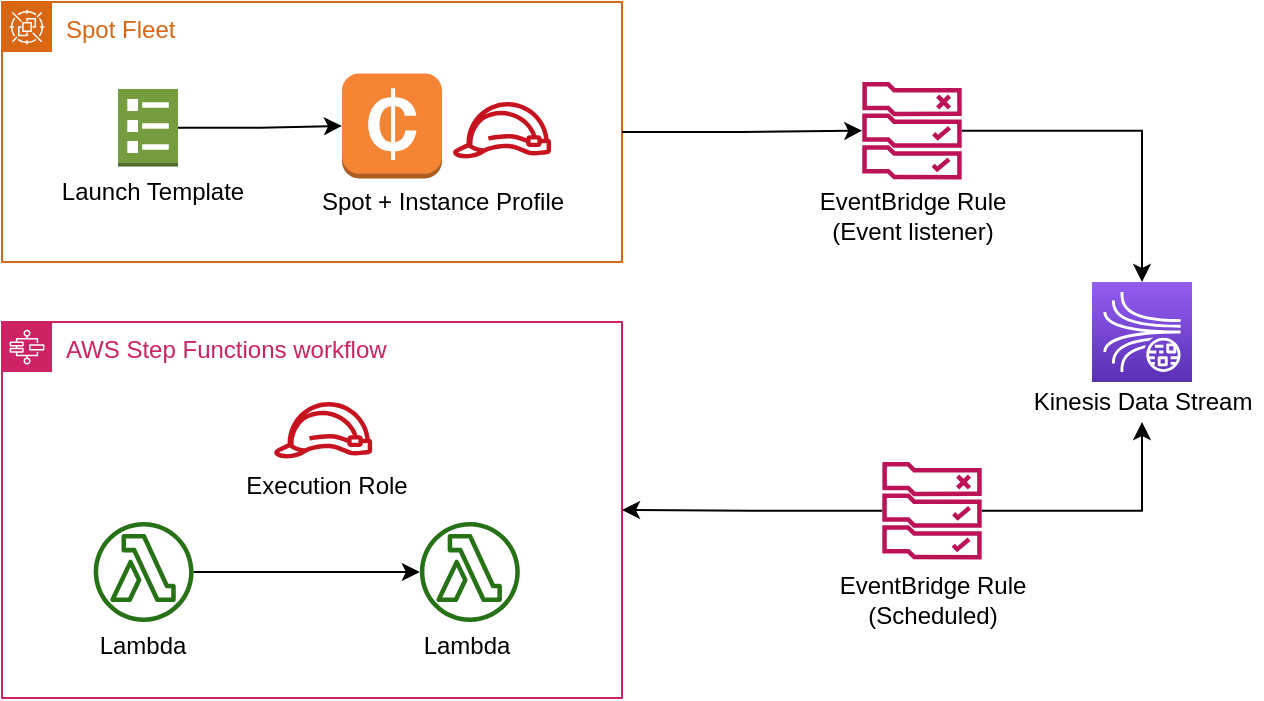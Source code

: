 <mxfile version="14.1.8" type="device"><diagram id="VrJSyCtyyk0UYBWMlAai" name="Page-1"><mxGraphModel dx="1086" dy="806" grid="1" gridSize="10" guides="1" tooltips="1" connect="1" arrows="1" fold="1" page="1" pageScale="1" pageWidth="850" pageHeight="1100" math="0" shadow="0"><root><mxCell id="0"/><mxCell id="1" parent="0"/><mxCell id="fhlUTt_fOkufzKBGb0Ku-1" value="Spot Fleet" style="points=[[0,0],[0.25,0],[0.5,0],[0.75,0],[1,0],[1,0.25],[1,0.5],[1,0.75],[1,1],[0.75,1],[0.5,1],[0.25,1],[0,1],[0,0.75],[0,0.5],[0,0.25]];outlineConnect=0;gradientColor=none;html=1;whiteSpace=wrap;fontSize=12;fontStyle=0;shape=mxgraph.aws4.group;grIcon=mxgraph.aws4.group_spot_fleet;strokeColor=#D86613;fillColor=none;verticalAlign=top;align=left;spacingLeft=30;fontColor=#D86613;dashed=0;" vertex="1" parent="1"><mxGeometry x="110" y="376" width="310" height="130" as="geometry"/></mxCell><mxCell id="fhlUTt_fOkufzKBGb0Ku-13" value="" style="group" vertex="1" connectable="0" parent="1"><mxGeometry x="260.0" y="411.71" width="140" height="74.29" as="geometry"/></mxCell><mxCell id="fhlUTt_fOkufzKBGb0Ku-10" value="&lt;div&gt;&lt;span&gt;Spot + Instance Profile&lt;/span&gt;&lt;/div&gt;" style="text;html=1;resizable=0;autosize=1;align=center;verticalAlign=middle;points=[];fillColor=none;strokeColor=none;rounded=0;" vertex="1" parent="fhlUTt_fOkufzKBGb0Ku-13"><mxGeometry y="54.29" width="140" height="20" as="geometry"/></mxCell><mxCell id="fhlUTt_fOkufzKBGb0Ku-2" value="" style="outlineConnect=0;dashed=0;verticalLabelPosition=bottom;verticalAlign=top;align=center;html=1;shape=mxgraph.aws3.spot_instance;fillColor=#F58534;gradientColor=none;aspect=fixed;" vertex="1" parent="fhlUTt_fOkufzKBGb0Ku-13"><mxGeometry x="20.0" width="50" height="52.5" as="geometry"/></mxCell><mxCell id="fhlUTt_fOkufzKBGb0Ku-8" value="" style="outlineConnect=0;fontColor=#232F3E;gradientColor=none;fillColor=#C7131F;strokeColor=none;dashed=0;verticalLabelPosition=bottom;verticalAlign=top;align=center;html=1;fontSize=12;fontStyle=0;aspect=fixed;pointerEvents=1;shape=mxgraph.aws4.role;" vertex="1" parent="fhlUTt_fOkufzKBGb0Ku-13"><mxGeometry x="75.0" y="14.29" width="50" height="28.21" as="geometry"/></mxCell><mxCell id="fhlUTt_fOkufzKBGb0Ku-17" value="" style="group" vertex="1" connectable="0" parent="1"><mxGeometry x="620" y="516" width="120" height="70" as="geometry"/></mxCell><mxCell id="fhlUTt_fOkufzKBGb0Ku-4" value="" style="outlineConnect=0;fontColor=#232F3E;gradientColor=#945DF2;gradientDirection=north;fillColor=#5A30B5;strokeColor=#ffffff;dashed=0;verticalLabelPosition=bottom;verticalAlign=top;align=center;html=1;fontSize=12;fontStyle=0;aspect=fixed;shape=mxgraph.aws4.resourceIcon;resIcon=mxgraph.aws4.kinesis_data_streams;" vertex="1" parent="fhlUTt_fOkufzKBGb0Ku-17"><mxGeometry x="35" width="50" height="50" as="geometry"/></mxCell><mxCell id="fhlUTt_fOkufzKBGb0Ku-14" value="Kinesis Data Stream" style="text;html=1;align=center;verticalAlign=middle;resizable=0;points=[];autosize=1;" vertex="1" parent="fhlUTt_fOkufzKBGb0Ku-17"><mxGeometry y="50" width="120" height="20" as="geometry"/></mxCell><mxCell id="fhlUTt_fOkufzKBGb0Ku-18" style="edgeStyle=orthogonalEdgeStyle;rounded=0;orthogonalLoop=1;jettySize=auto;html=1;" edge="1" parent="1" source="fhlUTt_fOkufzKBGb0Ku-1" target="fhlUTt_fOkufzKBGb0Ku-5"><mxGeometry relative="1" as="geometry"/></mxCell><mxCell id="fhlUTt_fOkufzKBGb0Ku-42" value="" style="group" vertex="1" connectable="0" parent="1"><mxGeometry x="130" y="419.5" width="110" height="61.5" as="geometry"/></mxCell><mxCell id="fhlUTt_fOkufzKBGb0Ku-39" value="" style="outlineConnect=0;dashed=0;verticalLabelPosition=bottom;verticalAlign=top;align=center;html=1;shape=mxgraph.aws3.template;fillColor=#759C3E;gradientColor=none;aspect=fixed;" vertex="1" parent="fhlUTt_fOkufzKBGb0Ku-42"><mxGeometry x="38" width="30" height="38.7" as="geometry"/></mxCell><mxCell id="fhlUTt_fOkufzKBGb0Ku-40" value="Launch Template" style="text;html=1;align=center;verticalAlign=middle;resizable=0;points=[];autosize=1;" vertex="1" parent="fhlUTt_fOkufzKBGb0Ku-42"><mxGeometry y="41.5" width="110" height="20" as="geometry"/></mxCell><mxCell id="fhlUTt_fOkufzKBGb0Ku-43" style="edgeStyle=orthogonalEdgeStyle;rounded=0;orthogonalLoop=1;jettySize=auto;html=1;" edge="1" parent="1" source="fhlUTt_fOkufzKBGb0Ku-39" target="fhlUTt_fOkufzKBGb0Ku-2"><mxGeometry relative="1" as="geometry"/></mxCell><mxCell id="fhlUTt_fOkufzKBGb0Ku-45" value="" style="group" vertex="1" connectable="0" parent="1"><mxGeometry x="110" y="536" width="310" height="188" as="geometry"/></mxCell><mxCell id="fhlUTt_fOkufzKBGb0Ku-6" value="AWS Step Functions workflow" style="points=[[0,0],[0.25,0],[0.5,0],[0.75,0],[1,0],[1,0.25],[1,0.5],[1,0.75],[1,1],[0.75,1],[0.5,1],[0.25,1],[0,1],[0,0.75],[0,0.5],[0,0.25]];outlineConnect=0;gradientColor=none;html=1;whiteSpace=wrap;fontSize=12;fontStyle=0;shape=mxgraph.aws4.group;grIcon=mxgraph.aws4.group_aws_step_functions_workflow;strokeColor=#CD2264;fillColor=none;verticalAlign=top;align=left;spacingLeft=30;fontColor=#CD2264;dashed=0;" vertex="1" parent="fhlUTt_fOkufzKBGb0Ku-45"><mxGeometry width="310" height="188" as="geometry"/></mxCell><mxCell id="fhlUTt_fOkufzKBGb0Ku-24" value="" style="group" vertex="1" connectable="0" parent="fhlUTt_fOkufzKBGb0Ku-45"><mxGeometry x="202.174" y="100" width="80.87" height="72" as="geometry"/></mxCell><mxCell id="fhlUTt_fOkufzKBGb0Ku-22" value="" style="outlineConnect=0;fontColor=#232F3E;gradientColor=none;fillColor=#277116;strokeColor=none;dashed=0;verticalLabelPosition=bottom;verticalAlign=top;align=center;html=1;fontSize=12;fontStyle=0;aspect=fixed;pointerEvents=1;shape=mxgraph.aws4.lambda_function;" vertex="1" parent="fhlUTt_fOkufzKBGb0Ku-24"><mxGeometry x="6.739" width="50" height="50" as="geometry"/></mxCell><mxCell id="fhlUTt_fOkufzKBGb0Ku-23" value="Lambda" style="text;html=1;resizable=0;autosize=1;align=center;verticalAlign=middle;points=[];fillColor=none;strokeColor=none;rounded=0;" vertex="1" parent="fhlUTt_fOkufzKBGb0Ku-24"><mxGeometry y="52" width="60" height="20" as="geometry"/></mxCell><mxCell id="fhlUTt_fOkufzKBGb0Ku-26" value="" style="group" vertex="1" connectable="0" parent="fhlUTt_fOkufzKBGb0Ku-45"><mxGeometry x="40.435" y="100" width="80.87" height="72" as="geometry"/></mxCell><mxCell id="pYBIsoTa9pyas0MJcHTM-8" value="" style="outlineConnect=0;fontColor=#232F3E;gradientColor=none;fillColor=#277116;strokeColor=none;dashed=0;verticalLabelPosition=bottom;verticalAlign=top;align=center;html=1;fontSize=12;fontStyle=0;aspect=fixed;pointerEvents=1;shape=mxgraph.aws4.lambda_function;" parent="fhlUTt_fOkufzKBGb0Ku-26" vertex="1"><mxGeometry x="5.391" width="50" height="50" as="geometry"/></mxCell><mxCell id="pYBIsoTa9pyas0MJcHTM-9" value="Lambda" style="text;html=1;resizable=0;autosize=1;align=center;verticalAlign=middle;points=[];fillColor=none;strokeColor=none;rounded=0;" parent="fhlUTt_fOkufzKBGb0Ku-26" vertex="1"><mxGeometry y="52" width="60" height="20" as="geometry"/></mxCell><mxCell id="fhlUTt_fOkufzKBGb0Ku-28" style="edgeStyle=orthogonalEdgeStyle;rounded=0;orthogonalLoop=1;jettySize=auto;html=1;" edge="1" parent="fhlUTt_fOkufzKBGb0Ku-45" source="pYBIsoTa9pyas0MJcHTM-8" target="fhlUTt_fOkufzKBGb0Ku-22"><mxGeometry as="geometry"/></mxCell><mxCell id="fhlUTt_fOkufzKBGb0Ku-44" value="" style="group" vertex="1" connectable="0" parent="fhlUTt_fOkufzKBGb0Ku-45"><mxGeometry x="111.87" y="40" width="100" height="52" as="geometry"/></mxCell><mxCell id="pYBIsoTa9pyas0MJcHTM-7" value="" style="outlineConnect=0;fontColor=#232F3E;gradientColor=none;fillColor=#C7131F;strokeColor=none;dashed=0;verticalLabelPosition=bottom;verticalAlign=top;align=center;html=1;fontSize=12;fontStyle=0;aspect=fixed;pointerEvents=1;shape=mxgraph.aws4.role;" parent="fhlUTt_fOkufzKBGb0Ku-44" vertex="1"><mxGeometry x="23.696" width="50" height="28.21" as="geometry"/></mxCell><mxCell id="fhlUTt_fOkufzKBGb0Ku-25" value="Execution Role" style="text;html=1;resizable=0;autosize=1;align=center;verticalAlign=middle;points=[];fillColor=none;strokeColor=none;rounded=0;" vertex="1" parent="fhlUTt_fOkufzKBGb0Ku-44"><mxGeometry y="32" width="100" height="20" as="geometry"/></mxCell><mxCell id="fhlUTt_fOkufzKBGb0Ku-38" style="edgeStyle=orthogonalEdgeStyle;rounded=0;orthogonalLoop=1;jettySize=auto;html=1;" edge="1" parent="1" source="fhlUTt_fOkufzKBGb0Ku-36" target="fhlUTt_fOkufzKBGb0Ku-6"><mxGeometry relative="1" as="geometry"/></mxCell><mxCell id="fhlUTt_fOkufzKBGb0Ku-46" style="edgeStyle=orthogonalEdgeStyle;rounded=0;orthogonalLoop=1;jettySize=auto;html=1;" edge="1" parent="1" source="fhlUTt_fOkufzKBGb0Ku-36" target="fhlUTt_fOkufzKBGb0Ku-14"><mxGeometry relative="1" as="geometry"/></mxCell><mxCell id="fhlUTt_fOkufzKBGb0Ku-47" style="edgeStyle=orthogonalEdgeStyle;rounded=0;orthogonalLoop=1;jettySize=auto;html=1;" edge="1" parent="1" source="fhlUTt_fOkufzKBGb0Ku-5" target="fhlUTt_fOkufzKBGb0Ku-4"><mxGeometry relative="1" as="geometry"/></mxCell><mxCell id="fhlUTt_fOkufzKBGb0Ku-48" value="" style="group" vertex="1" connectable="0" parent="1"><mxGeometry x="510" y="416" width="110" height="82" as="geometry"/></mxCell><mxCell id="fhlUTt_fOkufzKBGb0Ku-5" value="" style="outlineConnect=0;fontColor=#232F3E;gradientColor=none;fillColor=#BC1356;strokeColor=none;dashed=0;verticalLabelPosition=bottom;verticalAlign=top;align=center;html=1;fontSize=12;fontStyle=0;aspect=fixed;pointerEvents=1;shape=mxgraph.aws4.rule_2;" vertex="1" parent="fhlUTt_fOkufzKBGb0Ku-48"><mxGeometry x="30" width="50" height="48.72" as="geometry"/></mxCell><mxCell id="fhlUTt_fOkufzKBGb0Ku-15" value="EventBridge Rule&lt;br&gt;(Event listener)" style="text;html=1;align=center;verticalAlign=middle;resizable=0;points=[];autosize=1;" vertex="1" parent="fhlUTt_fOkufzKBGb0Ku-48"><mxGeometry y="52" width="110" height="30" as="geometry"/></mxCell><mxCell id="fhlUTt_fOkufzKBGb0Ku-49" value="" style="group" vertex="1" connectable="0" parent="1"><mxGeometry x="520" y="606" width="110" height="84" as="geometry"/></mxCell><mxCell id="fhlUTt_fOkufzKBGb0Ku-36" value="" style="outlineConnect=0;fontColor=#232F3E;gradientColor=none;fillColor=#BC1356;strokeColor=none;dashed=0;verticalLabelPosition=bottom;verticalAlign=top;align=center;html=1;fontSize=12;fontStyle=0;aspect=fixed;pointerEvents=1;shape=mxgraph.aws4.rule_2;" vertex="1" parent="fhlUTt_fOkufzKBGb0Ku-49"><mxGeometry x="30" width="50" height="48.72" as="geometry"/></mxCell><mxCell id="fhlUTt_fOkufzKBGb0Ku-37" value="EventBridge Rule&lt;br&gt;(Scheduled)" style="text;html=1;align=center;verticalAlign=middle;resizable=0;points=[];autosize=1;" vertex="1" parent="fhlUTt_fOkufzKBGb0Ku-49"><mxGeometry y="54" width="110" height="30" as="geometry"/></mxCell></root></mxGraphModel></diagram></mxfile>